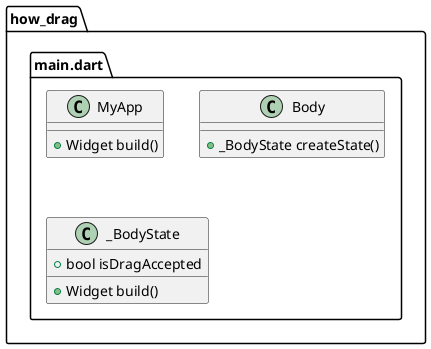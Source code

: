 @startuml
set namespaceSeparator ::

class "how_drag::main.dart::MyApp" {
  +Widget build()
}

class "how_drag::main.dart::Body" {
  +_BodyState createState()
}

class "how_drag::main.dart::_BodyState" {
  +bool isDragAccepted
  +Widget build()
}


@enduml